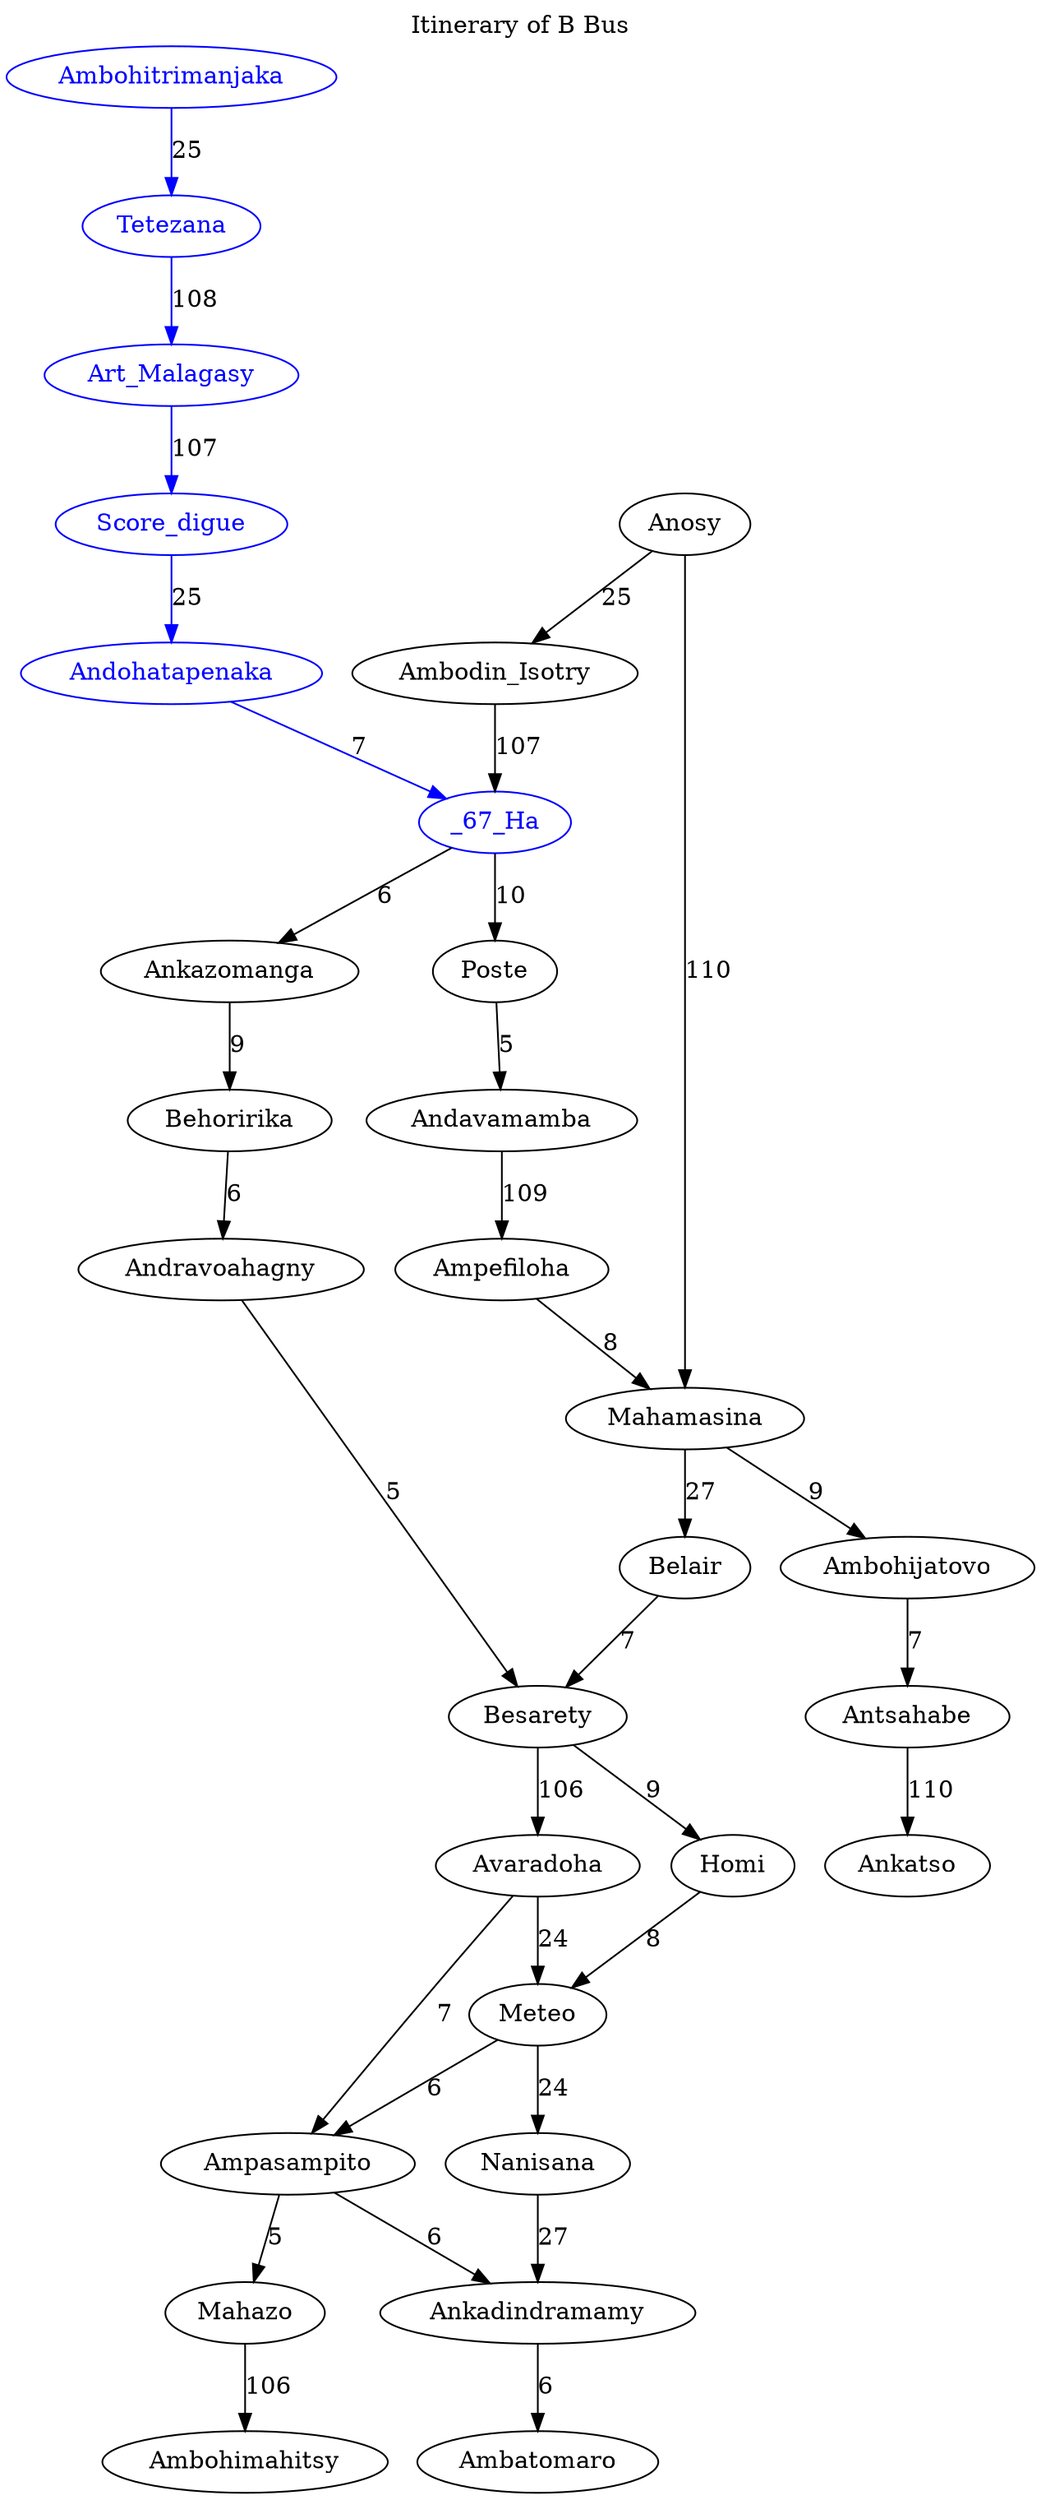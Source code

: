 digraph G {
	labelloc="t"	label="Itinerary of B Bus"	Ambodin_Isotry -> _67_Ha [weight=107, label="107"];
	Art_Malagasy -> Score_digue [color="blue", weight=107, label="107"];
	Antsahabe -> Ankatso [weight=110, label="110"];
	Andavamamba -> Ampefiloha [weight=109, label="109"];
	Ampefiloha -> Mahamasina [weight=8, label="8"];
	_67_Ha -> Poste [weight=10, label="10"];
	Meteo -> Ampasampito [weight=6, label="6"];
	Andohatapenaka -> _67_Ha [color="blue", weight=7, label="7"];
	Meteo -> Nanisana [weight=24, label="24"];
	Mahamasina -> Belair [weight=27, label="27"];
	Ankazomanga -> Behoririka [weight=9, label="9"];
	Andravoahagny -> Besarety [weight=5, label="5"];
	Besarety -> Avaradoha [weight=106, label="106"];
	Ambohitrimanjaka -> Tetezana [color="blue", weight=25, label="25"];
	Homi -> Meteo [weight=8, label="8"];
	Ampasampito -> Mahazo [weight=5, label="5"];
	Besarety -> Homi [weight=9, label="9"];
	Tetezana -> Art_Malagasy [color="blue", weight=108, label="108"];
	Ampasampito -> Ankadindramamy [weight=6, label="6"];
	Poste -> Andavamamba [weight=5, label="5"];
	_67_Ha -> Ankazomanga [weight=6, label="6"];
	Behoririka -> Andravoahagny [weight=6, label="6"];
	Score_digue -> Andohatapenaka [color="blue", weight=25, label="25"];
	Mahamasina -> Ambohijatovo [weight=9, label="9"];
	Anosy -> Mahamasina [weight=110, label="110"];
	Ankadindramamy -> Ambatomaro [weight=6, label="6"];
	Mahazo -> Ambohimahitsy [weight=106, label="106"];
	Anosy -> Ambodin_Isotry [weight=25, label="25"];
	Belair -> Besarety [weight=7, label="7"];
	Avaradoha -> Meteo [weight=24, label="24"];
	Ambohijatovo -> Antsahabe [weight=7, label="7"];
	Avaradoha -> Ampasampito [weight=7, label="7"];
	Nanisana -> Ankadindramamy [weight=27, label="27"];
	Andohatapenaka [color="blue", fontcolor="blue"];
	Ambohitrimanjaka [color="blue", fontcolor="blue"];
	_67_Ha [color="blue", fontcolor="blue"];
	Art_Malagasy [color="blue", fontcolor="blue"];
	Tetezana [color="blue", fontcolor="blue"];
	Score_digue [color="blue", fontcolor="blue"];
	Poste;
	Ampefiloha;
	_67_Ha [color="blue", fontcolor="blue"];
	Mahamasina;
	Andavamamba;
	Ankatso;
	Ambohijatovo;
	Antsahabe;
	Besarety;
	Meteo;
	Nanisana;
	Mahamasina;
	Ambatomaro;
	Avaradoha;
	Anosy;
	Belair;
	Ankadindramamy;
	Besarety;
	Meteo;
	Andravoahagny;
	Behoririka;
	_67_Ha [color="blue", fontcolor="blue"];
	Ambodin_Isotry;
	Ambatomaro;
	Anosy;
	Ankazomanga;
	Homi;
	Ampasampito;
	Ankadindramamy;
	Besarety;
	Avaradoha;
	Ambohimahitsy;
	Mahazo;
	Ampasampito;
}
